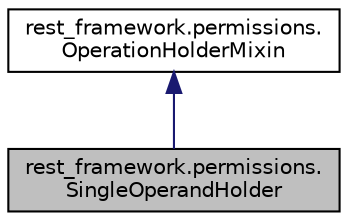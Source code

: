 digraph "rest_framework.permissions.SingleOperandHolder"
{
 // LATEX_PDF_SIZE
  edge [fontname="Helvetica",fontsize="10",labelfontname="Helvetica",labelfontsize="10"];
  node [fontname="Helvetica",fontsize="10",shape=record];
  Node1 [label="rest_framework.permissions.\lSingleOperandHolder",height=0.2,width=0.4,color="black", fillcolor="grey75", style="filled", fontcolor="black",tooltip=" "];
  Node2 -> Node1 [dir="back",color="midnightblue",fontsize="10",style="solid",fontname="Helvetica"];
  Node2 [label="rest_framework.permissions.\lOperationHolderMixin",height=0.2,width=0.4,color="black", fillcolor="white", style="filled",URL="$de/d4e/classrest__framework_1_1permissions_1_1_operation_holder_mixin.html",tooltip=" "];
}
